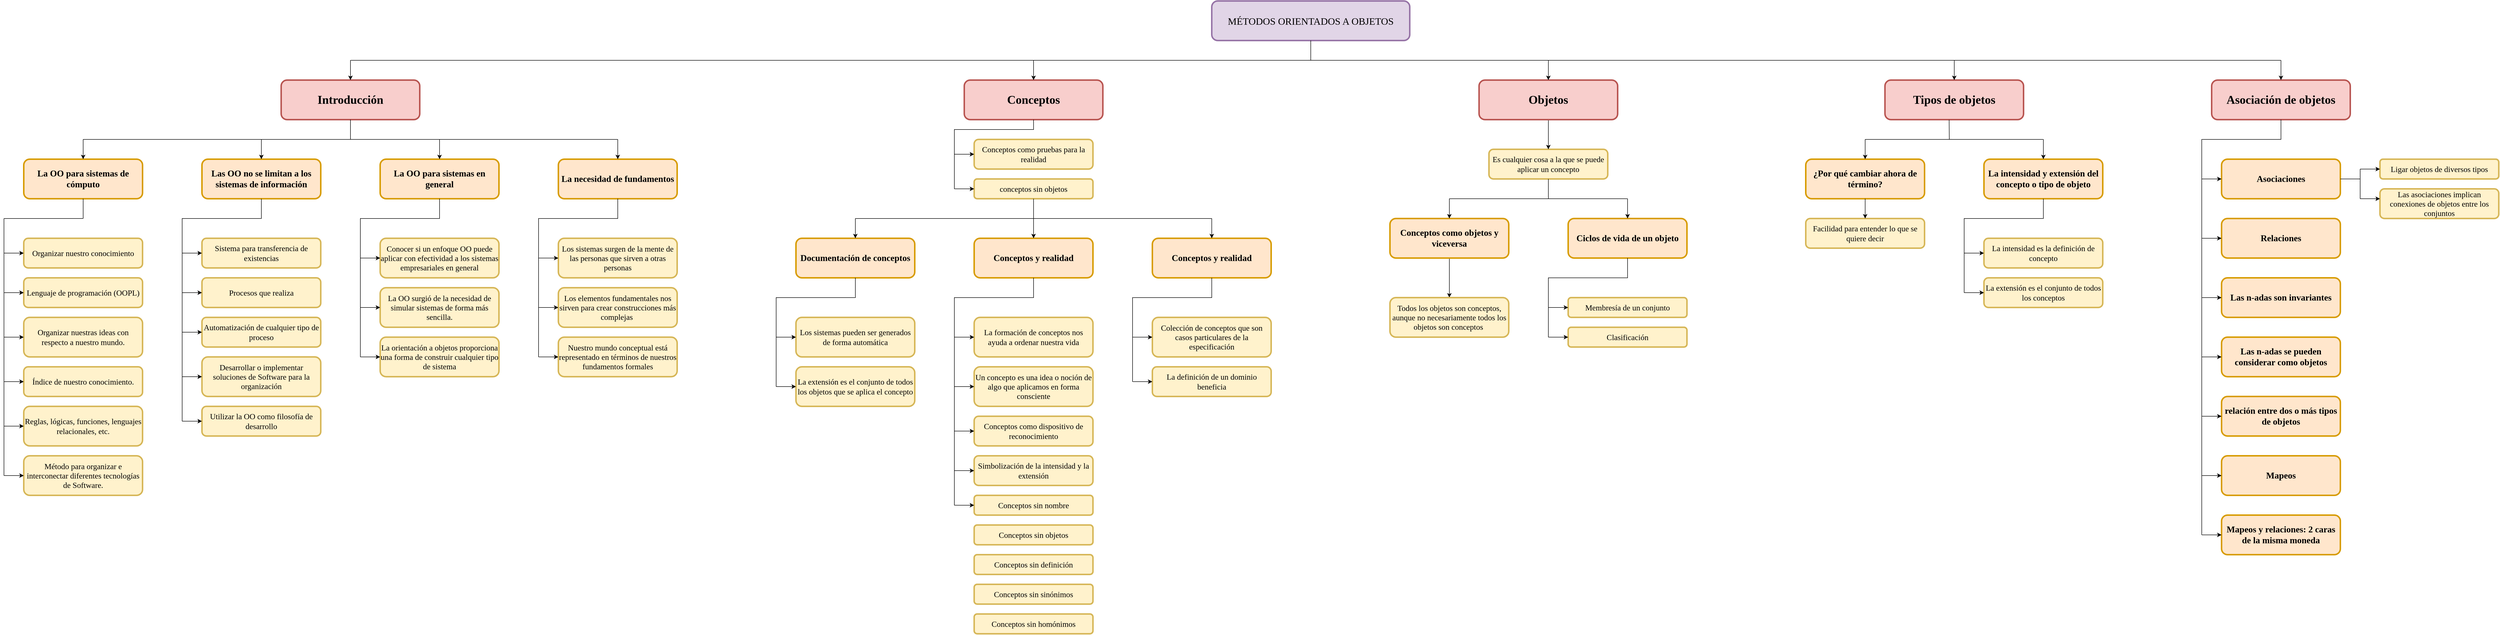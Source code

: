 <mxfile version="13.8.0" type="github">
  <diagram id="PU6lmzJDKx2NeRArsREj" name="Page-1">
    <mxGraphModel dx="1483" dy="829" grid="1" gridSize="10" guides="1" tooltips="1" connect="1" arrows="1" fold="1" page="1" pageScale="1" pageWidth="5500" pageHeight="2000" math="0" shadow="0">
      <root>
        <mxCell id="0" />
        <mxCell id="1" parent="0" />
        <mxCell id="NBEHBXQoSqpypMNjhcnn-1" value="&lt;h2&gt;&lt;font face=&quot;Times New Roman&quot;&gt;La OO para sistemas de cómputo&lt;/font&gt;&lt;/h2&gt;" style="rounded=1;whiteSpace=wrap;html=1;strokeColor=#d79b00;fillColor=#ffe6cc;strokeWidth=3;glass=0;sketch=0;shadow=0;" vertex="1" parent="1">
          <mxGeometry x="160" y="640" width="240" height="80" as="geometry" />
        </mxCell>
        <mxCell id="NBEHBXQoSqpypMNjhcnn-2" value="&lt;font style=&quot;font-size: 16px;&quot;&gt;Organizar nuestro &lt;font style=&quot;font-size: 16px;&quot;&gt;conocimiento&lt;/font&gt;&lt;/font&gt;" style="rounded=1;whiteSpace=wrap;html=1;shadow=0;glass=0;sketch=0;strokeWidth=3;fillColor=#fff2cc;strokeColor=#d6b656;fontSize=16;fontFamily=Times New Roman;" vertex="1" parent="1">
          <mxGeometry x="160" y="800" width="240" height="60" as="geometry" />
        </mxCell>
        <mxCell id="NBEHBXQoSqpypMNjhcnn-4" value="Lenguaje de programación (OOPL)" style="rounded=1;whiteSpace=wrap;html=1;shadow=0;glass=0;sketch=0;strokeWidth=3;fillColor=#fff2cc;strokeColor=#d6b656;fontSize=16;fontFamily=Times New Roman;" vertex="1" parent="1">
          <mxGeometry x="160" y="880" width="240" height="60" as="geometry" />
        </mxCell>
        <mxCell id="NBEHBXQoSqpypMNjhcnn-5" value="Organizar nuestras ideas con respecto a nuestro mundo." style="rounded=1;whiteSpace=wrap;html=1;shadow=0;glass=0;sketch=0;strokeWidth=3;fillColor=#fff2cc;strokeColor=#d6b656;fontSize=16;fontFamily=Times New Roman;" vertex="1" parent="1">
          <mxGeometry x="160" y="960" width="240" height="80" as="geometry" />
        </mxCell>
        <mxCell id="NBEHBXQoSqpypMNjhcnn-6" value="Índice de nuestro conocimiento." style="rounded=1;whiteSpace=wrap;html=1;shadow=0;glass=0;sketch=0;strokeWidth=3;fillColor=#fff2cc;strokeColor=#d6b656;fontSize=16;fontFamily=Times New Roman;" vertex="1" parent="1">
          <mxGeometry x="160" y="1060" width="240" height="60" as="geometry" />
        </mxCell>
        <mxCell id="NBEHBXQoSqpypMNjhcnn-7" value="Reglas, lógicas, funciones, lenguajes relacionales, etc." style="rounded=1;whiteSpace=wrap;html=1;shadow=0;glass=0;sketch=0;strokeWidth=3;fillColor=#fff2cc;strokeColor=#d6b656;fontSize=16;fontFamily=Times New Roman;" vertex="1" parent="1">
          <mxGeometry x="160" y="1140" width="240" height="80" as="geometry" />
        </mxCell>
        <mxCell id="NBEHBXQoSqpypMNjhcnn-8" value="Método para organizar e interconectar diferentes tecnologías de Software." style="rounded=1;whiteSpace=wrap;html=1;shadow=0;glass=0;sketch=0;strokeWidth=3;fillColor=#fff2cc;strokeColor=#d6b656;fontSize=16;fontFamily=Times New Roman;" vertex="1" parent="1">
          <mxGeometry x="160" y="1240" width="240" height="80" as="geometry" />
        </mxCell>
        <mxCell id="NBEHBXQoSqpypMNjhcnn-9" value="&lt;h2&gt;&lt;font face=&quot;Times New Roman&quot;&gt;Las OO no se limitan a los sistemas de información&lt;/font&gt;&lt;/h2&gt;" style="rounded=1;whiteSpace=wrap;html=1;strokeColor=#d79b00;fillColor=#ffe6cc;strokeWidth=3;glass=0;sketch=0;shadow=0;" vertex="1" parent="1">
          <mxGeometry x="520" y="640" width="240" height="80" as="geometry" />
        </mxCell>
        <mxCell id="NBEHBXQoSqpypMNjhcnn-10" value="Sistema para transferencia de existencias" style="rounded=1;whiteSpace=wrap;html=1;shadow=0;glass=0;sketch=0;strokeWidth=3;fillColor=#fff2cc;strokeColor=#d6b656;fontSize=16;fontFamily=Times New Roman;" vertex="1" parent="1">
          <mxGeometry x="520" y="800" width="240" height="60" as="geometry" />
        </mxCell>
        <mxCell id="NBEHBXQoSqpypMNjhcnn-11" value="Procesos que realiza" style="rounded=1;whiteSpace=wrap;html=1;shadow=0;glass=0;sketch=0;strokeWidth=3;fillColor=#fff2cc;strokeColor=#d6b656;fontSize=16;fontFamily=Times New Roman;" vertex="1" parent="1">
          <mxGeometry x="520" y="880" width="240" height="60" as="geometry" />
        </mxCell>
        <mxCell id="NBEHBXQoSqpypMNjhcnn-12" value="Automatización de cualquier tipo de proceso" style="rounded=1;whiteSpace=wrap;html=1;shadow=0;glass=0;sketch=0;strokeWidth=3;fillColor=#fff2cc;strokeColor=#d6b656;fontSize=16;fontFamily=Times New Roman;" vertex="1" parent="1">
          <mxGeometry x="520" y="960" width="240" height="60" as="geometry" />
        </mxCell>
        <mxCell id="NBEHBXQoSqpypMNjhcnn-13" value="Desarrollar o implementar soluciones de Software para la organización" style="rounded=1;whiteSpace=wrap;html=1;shadow=0;glass=0;sketch=0;strokeWidth=3;fillColor=#fff2cc;strokeColor=#d6b656;fontSize=16;fontFamily=Times New Roman;" vertex="1" parent="1">
          <mxGeometry x="520" y="1040" width="240" height="80" as="geometry" />
        </mxCell>
        <mxCell id="NBEHBXQoSqpypMNjhcnn-14" value="Utilizar la OO como filosofía de desarrollo" style="rounded=1;whiteSpace=wrap;html=1;shadow=0;glass=0;sketch=0;strokeWidth=3;fillColor=#fff2cc;strokeColor=#d6b656;fontSize=16;fontFamily=Times New Roman;" vertex="1" parent="1">
          <mxGeometry x="520" y="1140" width="240" height="60" as="geometry" />
        </mxCell>
        <mxCell id="NBEHBXQoSqpypMNjhcnn-15" value="&lt;h2&gt;&lt;font face=&quot;Times New Roman&quot;&gt;La OO para sistemas en general&lt;/font&gt;&lt;/h2&gt;" style="rounded=1;whiteSpace=wrap;html=1;strokeColor=#d79b00;fillColor=#ffe6cc;strokeWidth=3;glass=0;sketch=0;shadow=0;" vertex="1" parent="1">
          <mxGeometry x="880" y="640" width="240" height="80" as="geometry" />
        </mxCell>
        <mxCell id="NBEHBXQoSqpypMNjhcnn-16" value="Conocer si un enfoque OO puede aplicar con efectividad a los sistemas empresariales en general" style="rounded=1;whiteSpace=wrap;html=1;shadow=0;glass=0;sketch=0;strokeWidth=3;fillColor=#fff2cc;strokeColor=#d6b656;fontSize=16;fontFamily=Times New Roman;" vertex="1" parent="1">
          <mxGeometry x="880" y="800" width="240" height="80" as="geometry" />
        </mxCell>
        <mxCell id="NBEHBXQoSqpypMNjhcnn-17" value="La OO surgió de la necesidad de simular sistemas de forma más sencilla." style="rounded=1;whiteSpace=wrap;html=1;shadow=0;glass=0;sketch=0;strokeWidth=3;fillColor=#fff2cc;strokeColor=#d6b656;fontSize=16;fontFamily=Times New Roman;" vertex="1" parent="1">
          <mxGeometry x="880" y="900" width="240" height="80" as="geometry" />
        </mxCell>
        <mxCell id="NBEHBXQoSqpypMNjhcnn-18" value="La orientación a objetos proporciona una forma de construir cualquier tipo de sistema" style="rounded=1;whiteSpace=wrap;html=1;shadow=0;glass=0;sketch=0;strokeWidth=3;fillColor=#fff2cc;strokeColor=#d6b656;fontSize=16;fontFamily=Times New Roman;" vertex="1" parent="1">
          <mxGeometry x="880" y="1000" width="240" height="80" as="geometry" />
        </mxCell>
        <mxCell id="NBEHBXQoSqpypMNjhcnn-19" value="&lt;h2&gt;&lt;font face=&quot;Times New Roman&quot;&gt;La necesidad de fundamentos&lt;/font&gt;&lt;/h2&gt;" style="rounded=1;whiteSpace=wrap;html=1;strokeColor=#d79b00;fillColor=#ffe6cc;strokeWidth=3;glass=0;sketch=0;shadow=0;" vertex="1" parent="1">
          <mxGeometry x="1240" y="640" width="240" height="80" as="geometry" />
        </mxCell>
        <mxCell id="NBEHBXQoSqpypMNjhcnn-20" value="Los sistemas surgen de la mente de las personas que sirven a otras personas" style="rounded=1;whiteSpace=wrap;html=1;shadow=0;glass=0;sketch=0;strokeWidth=3;fillColor=#fff2cc;strokeColor=#d6b656;fontSize=16;fontFamily=Times New Roman;" vertex="1" parent="1">
          <mxGeometry x="1240" y="800" width="240" height="80" as="geometry" />
        </mxCell>
        <mxCell id="NBEHBXQoSqpypMNjhcnn-21" value="Los elementos fundamentales nos sirven para crear construcciones más complejas&amp;nbsp;" style="rounded=1;whiteSpace=wrap;html=1;shadow=0;glass=0;sketch=0;strokeWidth=3;fillColor=#fff2cc;strokeColor=#d6b656;fontSize=16;fontFamily=Times New Roman;" vertex="1" parent="1">
          <mxGeometry x="1240" y="900" width="240" height="80" as="geometry" />
        </mxCell>
        <mxCell id="NBEHBXQoSqpypMNjhcnn-22" value="Nuestro mundo conceptual está representado en términos de nuestros fundamentos formales" style="rounded=1;whiteSpace=wrap;html=1;shadow=0;glass=0;sketch=0;strokeWidth=3;fillColor=#fff2cc;strokeColor=#d6b656;fontSize=16;fontFamily=Times New Roman;" vertex="1" parent="1">
          <mxGeometry x="1240" y="1000" width="240" height="80" as="geometry" />
        </mxCell>
        <mxCell id="NBEHBXQoSqpypMNjhcnn-23" value="&lt;h2&gt;Introducción&lt;/h2&gt;" style="rounded=1;whiteSpace=wrap;html=1;shadow=0;glass=0;sketch=0;strokeWidth=3;fillColor=#f8cecc;fontFamily=Times New Roman;fontSize=16;strokeColor=#b85450;" vertex="1" parent="1">
          <mxGeometry x="680" y="480" width="280" height="80" as="geometry" />
        </mxCell>
        <mxCell id="NBEHBXQoSqpypMNjhcnn-25" value="" style="endArrow=none;html=1;fontFamily=Times New Roman;fontSize=16;entryX=0.5;entryY=1;entryDx=0;entryDy=0;" edge="1" parent="1" target="NBEHBXQoSqpypMNjhcnn-23">
          <mxGeometry width="50" height="50" relative="1" as="geometry">
            <mxPoint x="820" y="600" as="sourcePoint" />
            <mxPoint x="1090" y="720" as="targetPoint" />
          </mxGeometry>
        </mxCell>
        <mxCell id="NBEHBXQoSqpypMNjhcnn-26" value="" style="endArrow=none;html=1;fontFamily=Times New Roman;fontSize=16;" edge="1" parent="1">
          <mxGeometry width="50" height="50" relative="1" as="geometry">
            <mxPoint x="280" y="600" as="sourcePoint" />
            <mxPoint x="1360" y="600" as="targetPoint" />
          </mxGeometry>
        </mxCell>
        <mxCell id="NBEHBXQoSqpypMNjhcnn-27" value="" style="endArrow=classic;html=1;fontFamily=Times New Roman;fontSize=16;entryX=0.5;entryY=0;entryDx=0;entryDy=0;" edge="1" parent="1" target="NBEHBXQoSqpypMNjhcnn-9">
          <mxGeometry width="50" height="50" relative="1" as="geometry">
            <mxPoint x="640" y="600" as="sourcePoint" />
            <mxPoint x="800" y="670" as="targetPoint" />
          </mxGeometry>
        </mxCell>
        <mxCell id="NBEHBXQoSqpypMNjhcnn-29" value="" style="endArrow=classic;html=1;fontFamily=Times New Roman;fontSize=16;entryX=0.5;entryY=0;entryDx=0;entryDy=0;" edge="1" parent="1" target="NBEHBXQoSqpypMNjhcnn-1">
          <mxGeometry width="50" height="50" relative="1" as="geometry">
            <mxPoint x="280" y="600" as="sourcePoint" />
            <mxPoint x="310" y="600" as="targetPoint" />
          </mxGeometry>
        </mxCell>
        <mxCell id="NBEHBXQoSqpypMNjhcnn-31" value="" style="endArrow=classic;html=1;fontFamily=Times New Roman;fontSize=16;entryX=0.5;entryY=0;entryDx=0;entryDy=0;" edge="1" parent="1" target="NBEHBXQoSqpypMNjhcnn-15">
          <mxGeometry width="50" height="50" relative="1" as="geometry">
            <mxPoint x="1000" y="600" as="sourcePoint" />
            <mxPoint x="1040" y="550" as="targetPoint" />
          </mxGeometry>
        </mxCell>
        <mxCell id="NBEHBXQoSqpypMNjhcnn-32" value="" style="endArrow=classic;html=1;fontFamily=Times New Roman;fontSize=16;entryX=0.5;entryY=0;entryDx=0;entryDy=0;" edge="1" parent="1" target="NBEHBXQoSqpypMNjhcnn-19">
          <mxGeometry width="50" height="50" relative="1" as="geometry">
            <mxPoint x="1360" y="600" as="sourcePoint" />
            <mxPoint x="1470" y="560" as="targetPoint" />
          </mxGeometry>
        </mxCell>
        <mxCell id="NBEHBXQoSqpypMNjhcnn-33" value="" style="endArrow=none;html=1;fontFamily=Times New Roman;fontSize=16;entryX=0.5;entryY=1;entryDx=0;entryDy=0;" edge="1" parent="1" target="NBEHBXQoSqpypMNjhcnn-1">
          <mxGeometry width="50" height="50" relative="1" as="geometry">
            <mxPoint x="280" y="760" as="sourcePoint" />
            <mxPoint x="310" y="750" as="targetPoint" />
          </mxGeometry>
        </mxCell>
        <mxCell id="NBEHBXQoSqpypMNjhcnn-36" value="" style="endArrow=none;html=1;fontFamily=Times New Roman;fontSize=16;" edge="1" parent="1">
          <mxGeometry width="50" height="50" relative="1" as="geometry">
            <mxPoint x="120" y="760" as="sourcePoint" />
            <mxPoint x="280" y="760" as="targetPoint" />
          </mxGeometry>
        </mxCell>
        <mxCell id="NBEHBXQoSqpypMNjhcnn-37" value="" style="endArrow=none;html=1;fontFamily=Times New Roman;fontSize=16;" edge="1" parent="1">
          <mxGeometry width="50" height="50" relative="1" as="geometry">
            <mxPoint x="120" y="1280" as="sourcePoint" />
            <mxPoint x="120" y="760" as="targetPoint" />
          </mxGeometry>
        </mxCell>
        <mxCell id="NBEHBXQoSqpypMNjhcnn-38" value="" style="endArrow=classic;html=1;fontFamily=Times New Roman;fontSize=16;entryX=0;entryY=0.5;entryDx=0;entryDy=0;" edge="1" parent="1" target="NBEHBXQoSqpypMNjhcnn-2">
          <mxGeometry width="50" height="50" relative="1" as="geometry">
            <mxPoint x="120" y="830" as="sourcePoint" />
            <mxPoint x="110" y="850" as="targetPoint" />
          </mxGeometry>
        </mxCell>
        <mxCell id="NBEHBXQoSqpypMNjhcnn-39" value="" style="endArrow=classic;html=1;fontFamily=Times New Roman;fontSize=16;entryX=0;entryY=0.5;entryDx=0;entryDy=0;" edge="1" parent="1" target="NBEHBXQoSqpypMNjhcnn-4">
          <mxGeometry width="50" height="50" relative="1" as="geometry">
            <mxPoint x="120" y="910" as="sourcePoint" />
            <mxPoint x="170" y="840" as="targetPoint" />
          </mxGeometry>
        </mxCell>
        <mxCell id="NBEHBXQoSqpypMNjhcnn-40" value="" style="endArrow=classic;html=1;fontFamily=Times New Roman;fontSize=16;entryX=0;entryY=0.5;entryDx=0;entryDy=0;" edge="1" parent="1" target="NBEHBXQoSqpypMNjhcnn-5">
          <mxGeometry width="50" height="50" relative="1" as="geometry">
            <mxPoint x="120" y="1000" as="sourcePoint" />
            <mxPoint x="150" y="980" as="targetPoint" />
          </mxGeometry>
        </mxCell>
        <mxCell id="NBEHBXQoSqpypMNjhcnn-41" value="" style="endArrow=classic;html=1;fontFamily=Times New Roman;fontSize=16;entryX=0;entryY=0.5;entryDx=0;entryDy=0;" edge="1" parent="1" target="NBEHBXQoSqpypMNjhcnn-6">
          <mxGeometry width="50" height="50" relative="1" as="geometry">
            <mxPoint x="120" y="1090" as="sourcePoint" />
            <mxPoint x="160" y="1070" as="targetPoint" />
          </mxGeometry>
        </mxCell>
        <mxCell id="NBEHBXQoSqpypMNjhcnn-42" value="" style="endArrow=classic;html=1;fontFamily=Times New Roman;fontSize=16;entryX=0;entryY=0.5;entryDx=0;entryDy=0;" edge="1" parent="1" target="NBEHBXQoSqpypMNjhcnn-7">
          <mxGeometry width="50" height="50" relative="1" as="geometry">
            <mxPoint x="120" y="1180" as="sourcePoint" />
            <mxPoint x="170" y="1150" as="targetPoint" />
          </mxGeometry>
        </mxCell>
        <mxCell id="NBEHBXQoSqpypMNjhcnn-43" value="" style="endArrow=classic;html=1;fontFamily=Times New Roman;fontSize=16;entryX=0;entryY=0.5;entryDx=0;entryDy=0;" edge="1" parent="1" target="NBEHBXQoSqpypMNjhcnn-8">
          <mxGeometry width="50" height="50" relative="1" as="geometry">
            <mxPoint x="120" y="1280" as="sourcePoint" />
            <mxPoint x="160" y="1240" as="targetPoint" />
          </mxGeometry>
        </mxCell>
        <mxCell id="NBEHBXQoSqpypMNjhcnn-44" value="" style="endArrow=none;html=1;fontFamily=Times New Roman;fontSize=16;entryX=0.5;entryY=1;entryDx=0;entryDy=0;rounded=0;" edge="1" parent="1" target="NBEHBXQoSqpypMNjhcnn-9">
          <mxGeometry width="50" height="50" relative="1" as="geometry">
            <mxPoint x="480" y="1170" as="sourcePoint" />
            <mxPoint x="640" y="730" as="targetPoint" />
            <Array as="points">
              <mxPoint x="480" y="760" />
              <mxPoint x="640" y="760" />
            </Array>
          </mxGeometry>
        </mxCell>
        <mxCell id="NBEHBXQoSqpypMNjhcnn-45" value="" style="endArrow=classic;html=1;fontFamily=Times New Roman;fontSize=16;entryX=0;entryY=0.5;entryDx=0;entryDy=0;" edge="1" parent="1" target="NBEHBXQoSqpypMNjhcnn-14">
          <mxGeometry width="50" height="50" relative="1" as="geometry">
            <mxPoint x="480" y="1170" as="sourcePoint" />
            <mxPoint x="520" y="1160" as="targetPoint" />
          </mxGeometry>
        </mxCell>
        <mxCell id="NBEHBXQoSqpypMNjhcnn-46" value="" style="endArrow=classic;html=1;fontFamily=Times New Roman;fontSize=16;entryX=0;entryY=0.5;entryDx=0;entryDy=0;" edge="1" parent="1" target="NBEHBXQoSqpypMNjhcnn-13">
          <mxGeometry width="50" height="50" relative="1" as="geometry">
            <mxPoint x="480" y="1080" as="sourcePoint" />
            <mxPoint x="510" y="1070" as="targetPoint" />
          </mxGeometry>
        </mxCell>
        <mxCell id="NBEHBXQoSqpypMNjhcnn-47" value="" style="endArrow=classic;html=1;fontFamily=Times New Roman;fontSize=16;entryX=0;entryY=0.5;entryDx=0;entryDy=0;" edge="1" parent="1" target="NBEHBXQoSqpypMNjhcnn-12">
          <mxGeometry width="50" height="50" relative="1" as="geometry">
            <mxPoint x="480" y="990" as="sourcePoint" />
            <mxPoint x="520" y="970" as="targetPoint" />
          </mxGeometry>
        </mxCell>
        <mxCell id="NBEHBXQoSqpypMNjhcnn-48" value="" style="endArrow=classic;html=1;fontFamily=Times New Roman;fontSize=16;entryX=0;entryY=0.5;entryDx=0;entryDy=0;" edge="1" parent="1" target="NBEHBXQoSqpypMNjhcnn-11">
          <mxGeometry width="50" height="50" relative="1" as="geometry">
            <mxPoint x="480" y="910" as="sourcePoint" />
            <mxPoint x="520" y="890" as="targetPoint" />
          </mxGeometry>
        </mxCell>
        <mxCell id="NBEHBXQoSqpypMNjhcnn-49" value="" style="endArrow=classic;html=1;fontFamily=Times New Roman;fontSize=16;entryX=0;entryY=0.5;entryDx=0;entryDy=0;" edge="1" parent="1" target="NBEHBXQoSqpypMNjhcnn-10">
          <mxGeometry width="50" height="50" relative="1" as="geometry">
            <mxPoint x="480" y="830" as="sourcePoint" />
            <mxPoint x="520" y="810" as="targetPoint" />
          </mxGeometry>
        </mxCell>
        <mxCell id="NBEHBXQoSqpypMNjhcnn-50" value="" style="endArrow=none;html=1;fontFamily=Times New Roman;fontSize=16;entryX=0.5;entryY=1;entryDx=0;entryDy=0;rounded=0;" edge="1" parent="1" target="NBEHBXQoSqpypMNjhcnn-15">
          <mxGeometry width="50" height="50" relative="1" as="geometry">
            <mxPoint x="840" y="1040" as="sourcePoint" />
            <mxPoint x="980" y="740" as="targetPoint" />
            <Array as="points">
              <mxPoint x="840" y="760" />
              <mxPoint x="1000" y="760" />
            </Array>
          </mxGeometry>
        </mxCell>
        <mxCell id="NBEHBXQoSqpypMNjhcnn-51" value="" style="endArrow=classic;html=1;fontFamily=Times New Roman;fontSize=16;entryX=0;entryY=0.5;entryDx=0;entryDy=0;" edge="1" parent="1" target="NBEHBXQoSqpypMNjhcnn-18">
          <mxGeometry width="50" height="50" relative="1" as="geometry">
            <mxPoint x="840" y="1040" as="sourcePoint" />
            <mxPoint x="880" y="1010" as="targetPoint" />
          </mxGeometry>
        </mxCell>
        <mxCell id="NBEHBXQoSqpypMNjhcnn-52" value="" style="endArrow=classic;html=1;fontFamily=Times New Roman;fontSize=16;entryX=0;entryY=0.5;entryDx=0;entryDy=0;" edge="1" parent="1" target="NBEHBXQoSqpypMNjhcnn-17">
          <mxGeometry width="50" height="50" relative="1" as="geometry">
            <mxPoint x="840" y="940" as="sourcePoint" />
            <mxPoint x="880" y="920" as="targetPoint" />
          </mxGeometry>
        </mxCell>
        <mxCell id="NBEHBXQoSqpypMNjhcnn-53" value="" style="endArrow=classic;html=1;fontFamily=Times New Roman;fontSize=16;entryX=0;entryY=0.5;entryDx=0;entryDy=0;" edge="1" parent="1" target="NBEHBXQoSqpypMNjhcnn-16">
          <mxGeometry width="50" height="50" relative="1" as="geometry">
            <mxPoint x="840" y="840" as="sourcePoint" />
            <mxPoint x="870" y="830" as="targetPoint" />
          </mxGeometry>
        </mxCell>
        <mxCell id="NBEHBXQoSqpypMNjhcnn-54" value="" style="endArrow=none;html=1;fontFamily=Times New Roman;fontSize=16;entryX=0.5;entryY=1;entryDx=0;entryDy=0;rounded=0;" edge="1" parent="1" target="NBEHBXQoSqpypMNjhcnn-19">
          <mxGeometry width="50" height="50" relative="1" as="geometry">
            <mxPoint x="1200" y="1040" as="sourcePoint" />
            <mxPoint x="1370" y="740" as="targetPoint" />
            <Array as="points">
              <mxPoint x="1200" y="760" />
              <mxPoint x="1360" y="760" />
            </Array>
          </mxGeometry>
        </mxCell>
        <mxCell id="NBEHBXQoSqpypMNjhcnn-55" value="" style="endArrow=classic;html=1;fontFamily=Times New Roman;fontSize=16;entryX=0;entryY=0.5;entryDx=0;entryDy=0;" edge="1" parent="1" target="NBEHBXQoSqpypMNjhcnn-22">
          <mxGeometry width="50" height="50" relative="1" as="geometry">
            <mxPoint x="1200" y="1040" as="sourcePoint" />
            <mxPoint x="1220" y="1010" as="targetPoint" />
          </mxGeometry>
        </mxCell>
        <mxCell id="NBEHBXQoSqpypMNjhcnn-56" value="" style="endArrow=classic;html=1;fontFamily=Times New Roman;fontSize=16;entryX=0;entryY=0.5;entryDx=0;entryDy=0;" edge="1" parent="1" target="NBEHBXQoSqpypMNjhcnn-21">
          <mxGeometry width="50" height="50" relative="1" as="geometry">
            <mxPoint x="1200" y="940" as="sourcePoint" />
            <mxPoint x="1240" y="920" as="targetPoint" />
          </mxGeometry>
        </mxCell>
        <mxCell id="NBEHBXQoSqpypMNjhcnn-57" value="" style="endArrow=classic;html=1;fontFamily=Times New Roman;fontSize=16;entryX=0;entryY=0.5;entryDx=0;entryDy=0;" edge="1" parent="1" target="NBEHBXQoSqpypMNjhcnn-20">
          <mxGeometry width="50" height="50" relative="1" as="geometry">
            <mxPoint x="1200" y="840" as="sourcePoint" />
            <mxPoint x="1240" y="820" as="targetPoint" />
          </mxGeometry>
        </mxCell>
        <mxCell id="NBEHBXQoSqpypMNjhcnn-59" value="Conceptos como pruebas para la realidad" style="rounded=1;whiteSpace=wrap;html=1;shadow=0;glass=0;sketch=0;strokeWidth=3;fillColor=#fff2cc;strokeColor=#d6b656;fontSize=16;fontFamily=Times New Roman;" vertex="1" parent="1">
          <mxGeometry x="2080" y="600" width="240" height="60" as="geometry" />
        </mxCell>
        <mxCell id="NBEHBXQoSqpypMNjhcnn-60" value="conceptos sin objetos" style="rounded=1;whiteSpace=wrap;html=1;shadow=0;glass=0;sketch=0;strokeWidth=3;fillColor=#fff2cc;strokeColor=#d6b656;fontSize=16;fontFamily=Times New Roman;" vertex="1" parent="1">
          <mxGeometry x="2080" y="680" width="240" height="40" as="geometry" />
        </mxCell>
        <mxCell id="NBEHBXQoSqpypMNjhcnn-61" value="&lt;h2&gt;&lt;font face=&quot;Times New Roman&quot;&gt;Documentación de conceptos&lt;/font&gt;&lt;/h2&gt;" style="rounded=1;whiteSpace=wrap;html=1;strokeColor=#d79b00;fillColor=#ffe6cc;strokeWidth=3;glass=0;sketch=0;shadow=0;" vertex="1" parent="1">
          <mxGeometry x="1720" y="800" width="240" height="80" as="geometry" />
        </mxCell>
        <mxCell id="NBEHBXQoSqpypMNjhcnn-62" value="Los sistemas pueden ser generados de forma automática" style="rounded=1;whiteSpace=wrap;html=1;shadow=0;glass=0;sketch=0;strokeWidth=3;fillColor=#fff2cc;strokeColor=#d6b656;fontSize=16;fontFamily=Times New Roman;" vertex="1" parent="1">
          <mxGeometry x="1720" y="960" width="240" height="80" as="geometry" />
        </mxCell>
        <mxCell id="NBEHBXQoSqpypMNjhcnn-63" value="La extensión es el conjunto de todos los objetos que se aplica el concepto" style="rounded=1;whiteSpace=wrap;html=1;shadow=0;glass=0;sketch=0;strokeWidth=3;fillColor=#fff2cc;strokeColor=#d6b656;fontSize=16;fontFamily=Times New Roman;" vertex="1" parent="1">
          <mxGeometry x="1720" y="1060" width="240" height="80" as="geometry" />
        </mxCell>
        <mxCell id="NBEHBXQoSqpypMNjhcnn-64" value="&lt;h2&gt;&lt;font face=&quot;Times New Roman&quot;&gt;Conceptos y realidad&lt;/font&gt;&lt;/h2&gt;" style="rounded=1;whiteSpace=wrap;html=1;strokeColor=#d79b00;fillColor=#ffe6cc;strokeWidth=3;glass=0;sketch=0;shadow=0;" vertex="1" parent="1">
          <mxGeometry x="2080" y="800" width="240" height="80" as="geometry" />
        </mxCell>
        <mxCell id="NBEHBXQoSqpypMNjhcnn-65" value="La formación de conceptos nos ayuda a ordenar nuestra vida" style="rounded=1;whiteSpace=wrap;html=1;shadow=0;glass=0;sketch=0;strokeWidth=3;fillColor=#fff2cc;strokeColor=#d6b656;fontSize=16;fontFamily=Times New Roman;" vertex="1" parent="1">
          <mxGeometry x="2080" y="960" width="240" height="80" as="geometry" />
        </mxCell>
        <mxCell id="NBEHBXQoSqpypMNjhcnn-66" value="Un concepto es una idea o noción de algo que aplicamos en forma consciente" style="rounded=1;whiteSpace=wrap;html=1;shadow=0;glass=0;sketch=0;strokeWidth=3;fillColor=#fff2cc;strokeColor=#d6b656;fontSize=16;fontFamily=Times New Roman;" vertex="1" parent="1">
          <mxGeometry x="2080" y="1060" width="240" height="80" as="geometry" />
        </mxCell>
        <mxCell id="NBEHBXQoSqpypMNjhcnn-67" value="Conceptos como dispositivo de reconocimiento" style="rounded=1;whiteSpace=wrap;html=1;shadow=0;glass=0;sketch=0;strokeWidth=3;fillColor=#fff2cc;strokeColor=#d6b656;fontSize=16;fontFamily=Times New Roman;" vertex="1" parent="1">
          <mxGeometry x="2080" y="1160" width="240" height="60" as="geometry" />
        </mxCell>
        <mxCell id="NBEHBXQoSqpypMNjhcnn-68" value="Simbolización de la intensidad y la extensión" style="rounded=1;whiteSpace=wrap;html=1;shadow=0;glass=0;sketch=0;strokeWidth=3;fillColor=#fff2cc;strokeColor=#d6b656;fontSize=16;fontFamily=Times New Roman;" vertex="1" parent="1">
          <mxGeometry x="2080" y="1240" width="240" height="60" as="geometry" />
        </mxCell>
        <mxCell id="NBEHBXQoSqpypMNjhcnn-69" value="Conceptos sin nombre" style="rounded=1;whiteSpace=wrap;html=1;shadow=0;glass=0;sketch=0;strokeWidth=3;fillColor=#fff2cc;strokeColor=#d6b656;fontSize=16;fontFamily=Times New Roman;" vertex="1" parent="1">
          <mxGeometry x="2080" y="1320" width="240" height="40" as="geometry" />
        </mxCell>
        <mxCell id="NBEHBXQoSqpypMNjhcnn-70" value="Conceptos sin objetos" style="rounded=1;whiteSpace=wrap;html=1;shadow=0;glass=0;sketch=0;strokeWidth=3;fillColor=#fff2cc;strokeColor=#d6b656;fontSize=16;fontFamily=Times New Roman;" vertex="1" parent="1">
          <mxGeometry x="2080" y="1380" width="240" height="40" as="geometry" />
        </mxCell>
        <mxCell id="NBEHBXQoSqpypMNjhcnn-71" value="Conceptos sin definición" style="rounded=1;whiteSpace=wrap;html=1;shadow=0;glass=0;sketch=0;strokeWidth=3;fillColor=#fff2cc;strokeColor=#d6b656;fontSize=16;fontFamily=Times New Roman;" vertex="1" parent="1">
          <mxGeometry x="2080" y="1440" width="240" height="40" as="geometry" />
        </mxCell>
        <mxCell id="NBEHBXQoSqpypMNjhcnn-72" value="Conceptos sin sinónimos" style="rounded=1;whiteSpace=wrap;html=1;shadow=0;glass=0;sketch=0;strokeWidth=3;fillColor=#fff2cc;strokeColor=#d6b656;fontSize=16;fontFamily=Times New Roman;" vertex="1" parent="1">
          <mxGeometry x="2080" y="1500" width="240" height="40" as="geometry" />
        </mxCell>
        <mxCell id="NBEHBXQoSqpypMNjhcnn-73" value="Conceptos sin homónimos" style="rounded=1;whiteSpace=wrap;html=1;shadow=0;glass=0;sketch=0;strokeWidth=3;fillColor=#fff2cc;strokeColor=#d6b656;fontSize=16;fontFamily=Times New Roman;" vertex="1" parent="1">
          <mxGeometry x="2080" y="1560" width="240" height="40" as="geometry" />
        </mxCell>
        <mxCell id="NBEHBXQoSqpypMNjhcnn-74" value="&lt;h2&gt;&lt;font face=&quot;Times New Roman&quot;&gt;Conceptos y realidad&lt;/font&gt;&lt;/h2&gt;" style="rounded=1;whiteSpace=wrap;html=1;strokeColor=#d79b00;fillColor=#ffe6cc;strokeWidth=3;glass=0;sketch=0;shadow=0;" vertex="1" parent="1">
          <mxGeometry x="2440" y="800" width="240" height="80" as="geometry" />
        </mxCell>
        <mxCell id="NBEHBXQoSqpypMNjhcnn-75" value="Colección de conceptos que son casos particulares de la especificación" style="rounded=1;whiteSpace=wrap;html=1;shadow=0;glass=0;sketch=0;strokeWidth=3;fillColor=#fff2cc;strokeColor=#d6b656;fontSize=16;fontFamily=Times New Roman;" vertex="1" parent="1">
          <mxGeometry x="2440" y="960" width="240" height="80" as="geometry" />
        </mxCell>
        <mxCell id="NBEHBXQoSqpypMNjhcnn-76" value="La definición de un dominio beneficia" style="rounded=1;whiteSpace=wrap;html=1;shadow=0;glass=0;sketch=0;strokeWidth=3;fillColor=#fff2cc;strokeColor=#d6b656;fontSize=16;fontFamily=Times New Roman;" vertex="1" parent="1">
          <mxGeometry x="2440" y="1060" width="240" height="60" as="geometry" />
        </mxCell>
        <mxCell id="NBEHBXQoSqpypMNjhcnn-77" value="&lt;h2&gt;Conceptos&lt;/h2&gt;" style="rounded=1;whiteSpace=wrap;html=1;shadow=0;glass=0;sketch=0;strokeWidth=3;fillColor=#f8cecc;fontFamily=Times New Roman;fontSize=16;strokeColor=#b85450;" vertex="1" parent="1">
          <mxGeometry x="2060" y="480" width="280" height="80" as="geometry" />
        </mxCell>
        <mxCell id="NBEHBXQoSqpypMNjhcnn-78" value="" style="endArrow=none;html=1;fontFamily=Times New Roman;fontSize=16;entryX=0.5;entryY=1;entryDx=0;entryDy=0;rounded=0;" edge="1" parent="1" target="NBEHBXQoSqpypMNjhcnn-77">
          <mxGeometry width="50" height="50" relative="1" as="geometry">
            <mxPoint x="2040" y="700" as="sourcePoint" />
            <mxPoint x="2420" y="560" as="targetPoint" />
            <Array as="points">
              <mxPoint x="2040" y="580" />
              <mxPoint x="2200" y="580" />
            </Array>
          </mxGeometry>
        </mxCell>
        <mxCell id="NBEHBXQoSqpypMNjhcnn-80" value="" style="endArrow=classic;html=1;fontFamily=Times New Roman;fontSize=16;" edge="1" parent="1">
          <mxGeometry width="50" height="50" relative="1" as="geometry">
            <mxPoint x="2040" y="700" as="sourcePoint" />
            <mxPoint x="2080" y="700" as="targetPoint" />
          </mxGeometry>
        </mxCell>
        <mxCell id="NBEHBXQoSqpypMNjhcnn-81" value="" style="endArrow=classic;html=1;fontFamily=Times New Roman;fontSize=16;entryX=0;entryY=0.5;entryDx=0;entryDy=0;" edge="1" parent="1" target="NBEHBXQoSqpypMNjhcnn-59">
          <mxGeometry width="50" height="50" relative="1" as="geometry">
            <mxPoint x="2040" y="630" as="sourcePoint" />
            <mxPoint x="2090" y="710.0" as="targetPoint" />
          </mxGeometry>
        </mxCell>
        <mxCell id="NBEHBXQoSqpypMNjhcnn-82" value="" style="endArrow=none;html=1;fontFamily=Times New Roman;fontSize=16;entryX=0.5;entryY=1;entryDx=0;entryDy=0;" edge="1" parent="1" target="NBEHBXQoSqpypMNjhcnn-60">
          <mxGeometry width="50" height="50" relative="1" as="geometry">
            <mxPoint x="2200" y="760" as="sourcePoint" />
            <mxPoint x="2230" y="730" as="targetPoint" />
          </mxGeometry>
        </mxCell>
        <mxCell id="NBEHBXQoSqpypMNjhcnn-83" value="" style="endArrow=none;html=1;fontFamily=Times New Roman;fontSize=16;" edge="1" parent="1">
          <mxGeometry width="50" height="50" relative="1" as="geometry">
            <mxPoint x="1840" y="760" as="sourcePoint" />
            <mxPoint x="2560" y="760" as="targetPoint" />
          </mxGeometry>
        </mxCell>
        <mxCell id="NBEHBXQoSqpypMNjhcnn-84" value="" style="endArrow=classic;html=1;fontFamily=Times New Roman;fontSize=16;entryX=0.5;entryY=0;entryDx=0;entryDy=0;" edge="1" parent="1" target="NBEHBXQoSqpypMNjhcnn-74">
          <mxGeometry width="50" height="50" relative="1" as="geometry">
            <mxPoint x="2560" y="760" as="sourcePoint" />
            <mxPoint x="2440" y="980" as="targetPoint" />
          </mxGeometry>
        </mxCell>
        <mxCell id="NBEHBXQoSqpypMNjhcnn-85" value="" style="endArrow=classic;html=1;fontFamily=Times New Roman;fontSize=16;entryX=0.5;entryY=0;entryDx=0;entryDy=0;" edge="1" parent="1" target="NBEHBXQoSqpypMNjhcnn-64">
          <mxGeometry width="50" height="50" relative="1" as="geometry">
            <mxPoint x="2200" y="760" as="sourcePoint" />
            <mxPoint x="2440" y="980" as="targetPoint" />
          </mxGeometry>
        </mxCell>
        <mxCell id="NBEHBXQoSqpypMNjhcnn-86" value="" style="endArrow=classic;html=1;fontFamily=Times New Roman;fontSize=16;entryX=0.5;entryY=0;entryDx=0;entryDy=0;" edge="1" parent="1" target="NBEHBXQoSqpypMNjhcnn-61">
          <mxGeometry width="50" height="50" relative="1" as="geometry">
            <mxPoint x="1840" y="760" as="sourcePoint" />
            <mxPoint x="2440" y="980" as="targetPoint" />
          </mxGeometry>
        </mxCell>
        <mxCell id="NBEHBXQoSqpypMNjhcnn-87" value="" style="endArrow=none;html=1;fontFamily=Times New Roman;fontSize=16;entryX=0.5;entryY=1;entryDx=0;entryDy=0;rounded=0;" edge="1" parent="1" target="NBEHBXQoSqpypMNjhcnn-61">
          <mxGeometry width="50" height="50" relative="1" as="geometry">
            <mxPoint x="1680" y="1100" as="sourcePoint" />
            <mxPoint x="1850" y="890" as="targetPoint" />
            <Array as="points">
              <mxPoint x="1680" y="920" />
              <mxPoint x="1840" y="920" />
            </Array>
          </mxGeometry>
        </mxCell>
        <mxCell id="NBEHBXQoSqpypMNjhcnn-88" value="" style="endArrow=classic;html=1;fontFamily=Times New Roman;fontSize=16;entryX=0;entryY=0.5;entryDx=0;entryDy=0;" edge="1" parent="1" target="NBEHBXQoSqpypMNjhcnn-62">
          <mxGeometry width="50" height="50" relative="1" as="geometry">
            <mxPoint x="1680" y="1000" as="sourcePoint" />
            <mxPoint x="1720" y="990" as="targetPoint" />
          </mxGeometry>
        </mxCell>
        <mxCell id="NBEHBXQoSqpypMNjhcnn-89" value="" style="endArrow=classic;html=1;fontFamily=Times New Roman;fontSize=16;entryX=0;entryY=0.5;entryDx=0;entryDy=0;" edge="1" parent="1" target="NBEHBXQoSqpypMNjhcnn-63">
          <mxGeometry width="50" height="50" relative="1" as="geometry">
            <mxPoint x="1680" y="1100" as="sourcePoint" />
            <mxPoint x="2160" y="960" as="targetPoint" />
          </mxGeometry>
        </mxCell>
        <mxCell id="NBEHBXQoSqpypMNjhcnn-90" value="" style="endArrow=none;html=1;fontFamily=Times New Roman;fontSize=16;entryX=0.5;entryY=1;entryDx=0;entryDy=0;rounded=0;" edge="1" parent="1" target="NBEHBXQoSqpypMNjhcnn-64">
          <mxGeometry width="50" height="50" relative="1" as="geometry">
            <mxPoint x="2040" y="1340" as="sourcePoint" />
            <mxPoint x="2070" y="950" as="targetPoint" />
            <Array as="points">
              <mxPoint x="2040" y="920" />
              <mxPoint x="2200" y="920" />
            </Array>
          </mxGeometry>
        </mxCell>
        <mxCell id="NBEHBXQoSqpypMNjhcnn-91" value="" style="endArrow=classic;html=1;fontFamily=Times New Roman;fontSize=16;entryX=0;entryY=0.5;entryDx=0;entryDy=0;" edge="1" parent="1" target="NBEHBXQoSqpypMNjhcnn-69">
          <mxGeometry width="50" height="50" relative="1" as="geometry">
            <mxPoint x="2040" y="1340" as="sourcePoint" />
            <mxPoint x="2000" y="1280" as="targetPoint" />
          </mxGeometry>
        </mxCell>
        <mxCell id="NBEHBXQoSqpypMNjhcnn-92" value="" style="endArrow=classic;html=1;fontFamily=Times New Roman;fontSize=16;entryX=0;entryY=0.5;entryDx=0;entryDy=0;" edge="1" parent="1" target="NBEHBXQoSqpypMNjhcnn-68">
          <mxGeometry width="50" height="50" relative="1" as="geometry">
            <mxPoint x="2040" y="1270" as="sourcePoint" />
            <mxPoint x="2080" y="1240" as="targetPoint" />
          </mxGeometry>
        </mxCell>
        <mxCell id="NBEHBXQoSqpypMNjhcnn-93" value="" style="endArrow=classic;html=1;fontFamily=Times New Roman;fontSize=16;entryX=0;entryY=0.5;entryDx=0;entryDy=0;" edge="1" parent="1" target="NBEHBXQoSqpypMNjhcnn-67">
          <mxGeometry width="50" height="50" relative="1" as="geometry">
            <mxPoint x="2040" y="1190" as="sourcePoint" />
            <mxPoint x="2080" y="1160" as="targetPoint" />
          </mxGeometry>
        </mxCell>
        <mxCell id="NBEHBXQoSqpypMNjhcnn-94" value="" style="endArrow=classic;html=1;fontFamily=Times New Roman;fontSize=16;entryX=0;entryY=0.5;entryDx=0;entryDy=0;" edge="1" parent="1" target="NBEHBXQoSqpypMNjhcnn-66">
          <mxGeometry width="50" height="50" relative="1" as="geometry">
            <mxPoint x="2040" y="1100" as="sourcePoint" />
            <mxPoint x="2080" y="1080" as="targetPoint" />
          </mxGeometry>
        </mxCell>
        <mxCell id="NBEHBXQoSqpypMNjhcnn-95" value="" style="endArrow=classic;html=1;fontFamily=Times New Roman;fontSize=16;entryX=0;entryY=0.5;entryDx=0;entryDy=0;" edge="1" parent="1" target="NBEHBXQoSqpypMNjhcnn-65">
          <mxGeometry width="50" height="50" relative="1" as="geometry">
            <mxPoint x="2040" y="1000" as="sourcePoint" />
            <mxPoint x="2060" y="1000" as="targetPoint" />
          </mxGeometry>
        </mxCell>
        <mxCell id="NBEHBXQoSqpypMNjhcnn-97" value="" style="endArrow=none;html=1;fontFamily=Times New Roman;fontSize=16;entryX=0.5;entryY=1;entryDx=0;entryDy=0;rounded=0;" edge="1" parent="1" target="NBEHBXQoSqpypMNjhcnn-74">
          <mxGeometry width="50" height="50" relative="1" as="geometry">
            <mxPoint x="2400" y="1090" as="sourcePoint" />
            <mxPoint x="2560" y="890" as="targetPoint" />
            <Array as="points">
              <mxPoint x="2400" y="920" />
              <mxPoint x="2560" y="920" />
            </Array>
          </mxGeometry>
        </mxCell>
        <mxCell id="NBEHBXQoSqpypMNjhcnn-98" value="" style="endArrow=classic;html=1;fontFamily=Times New Roman;fontSize=16;" edge="1" parent="1">
          <mxGeometry width="50" height="50" relative="1" as="geometry">
            <mxPoint x="2400" y="1090" as="sourcePoint" />
            <mxPoint x="2440" y="1090" as="targetPoint" />
          </mxGeometry>
        </mxCell>
        <mxCell id="NBEHBXQoSqpypMNjhcnn-99" value="" style="endArrow=classic;html=1;fontFamily=Times New Roman;fontSize=16;entryX=0;entryY=0.5;entryDx=0;entryDy=0;" edge="1" parent="1" target="NBEHBXQoSqpypMNjhcnn-75">
          <mxGeometry width="50" height="50" relative="1" as="geometry">
            <mxPoint x="2400" y="1000" as="sourcePoint" />
            <mxPoint x="2430" y="1010" as="targetPoint" />
          </mxGeometry>
        </mxCell>
        <mxCell id="NBEHBXQoSqpypMNjhcnn-100" value="Es cualquier cosa a la que se puede aplicar un concepto" style="rounded=1;whiteSpace=wrap;html=1;shadow=0;glass=0;sketch=0;strokeWidth=3;fillColor=#fff2cc;strokeColor=#d6b656;fontSize=16;fontFamily=Times New Roman;" vertex="1" parent="1">
          <mxGeometry x="3120" y="620" width="240" height="60" as="geometry" />
        </mxCell>
        <mxCell id="NBEHBXQoSqpypMNjhcnn-110" value="" style="edgeStyle=orthogonalEdgeStyle;rounded=0;orthogonalLoop=1;jettySize=auto;html=1;fontFamily=Times New Roman;fontSize=16;" edge="1" parent="1" source="NBEHBXQoSqpypMNjhcnn-101" target="NBEHBXQoSqpypMNjhcnn-102">
          <mxGeometry relative="1" as="geometry" />
        </mxCell>
        <mxCell id="NBEHBXQoSqpypMNjhcnn-101" value="&lt;h2&gt;&lt;font face=&quot;Times New Roman&quot;&gt;Conceptos como objetos y viceversa&lt;/font&gt;&lt;/h2&gt;" style="rounded=1;whiteSpace=wrap;html=1;strokeColor=#d79b00;fillColor=#ffe6cc;strokeWidth=3;glass=0;sketch=0;shadow=0;" vertex="1" parent="1">
          <mxGeometry x="2920" y="760" width="240" height="80" as="geometry" />
        </mxCell>
        <mxCell id="NBEHBXQoSqpypMNjhcnn-102" value="Todos los objetos son conceptos, aunque no necesariamente todos los objetos son conceptos&amp;nbsp;" style="rounded=1;whiteSpace=wrap;html=1;shadow=0;glass=0;sketch=0;strokeWidth=3;fillColor=#fff2cc;strokeColor=#d6b656;fontSize=16;fontFamily=Times New Roman;" vertex="1" parent="1">
          <mxGeometry x="2920" y="920" width="240" height="80" as="geometry" />
        </mxCell>
        <mxCell id="NBEHBXQoSqpypMNjhcnn-103" value="&lt;h2&gt;&lt;font face=&quot;Times New Roman&quot;&gt;Ciclos de vida de un objeto&lt;/font&gt;&lt;/h2&gt;" style="rounded=1;whiteSpace=wrap;html=1;strokeColor=#d79b00;fillColor=#ffe6cc;strokeWidth=3;glass=0;sketch=0;shadow=0;" vertex="1" parent="1">
          <mxGeometry x="3280" y="760" width="240" height="80" as="geometry" />
        </mxCell>
        <mxCell id="NBEHBXQoSqpypMNjhcnn-104" value="Membresía de un conjunto" style="rounded=1;whiteSpace=wrap;html=1;shadow=0;glass=0;sketch=0;strokeWidth=3;fillColor=#fff2cc;strokeColor=#d6b656;fontSize=16;fontFamily=Times New Roman;" vertex="1" parent="1">
          <mxGeometry x="3280" y="920" width="240" height="40" as="geometry" />
        </mxCell>
        <mxCell id="NBEHBXQoSqpypMNjhcnn-105" value="Clasificación" style="rounded=1;whiteSpace=wrap;html=1;shadow=0;glass=0;sketch=0;strokeWidth=3;fillColor=#fff2cc;strokeColor=#d6b656;fontSize=16;fontFamily=Times New Roman;" vertex="1" parent="1">
          <mxGeometry x="3280" y="980" width="240" height="40" as="geometry" />
        </mxCell>
        <mxCell id="NBEHBXQoSqpypMNjhcnn-133" value="" style="edgeStyle=orthogonalEdgeStyle;rounded=0;orthogonalLoop=1;jettySize=auto;html=1;fontFamily=Times New Roman;fontSize=16;" edge="1" parent="1" source="NBEHBXQoSqpypMNjhcnn-106" target="NBEHBXQoSqpypMNjhcnn-100">
          <mxGeometry relative="1" as="geometry" />
        </mxCell>
        <mxCell id="NBEHBXQoSqpypMNjhcnn-106" value="&lt;h2&gt;Objetos&lt;/h2&gt;" style="rounded=1;whiteSpace=wrap;html=1;shadow=0;glass=0;sketch=0;strokeWidth=3;fillColor=#f8cecc;fontFamily=Times New Roman;fontSize=16;strokeColor=#b85450;" vertex="1" parent="1">
          <mxGeometry x="3100" y="480" width="280" height="80" as="geometry" />
        </mxCell>
        <mxCell id="NBEHBXQoSqpypMNjhcnn-111" value="" style="endArrow=none;html=1;fontFamily=Times New Roman;fontSize=16;entryX=0.5;entryY=1;entryDx=0;entryDy=0;rounded=0;" edge="1" parent="1" target="NBEHBXQoSqpypMNjhcnn-103">
          <mxGeometry width="50" height="50" relative="1" as="geometry">
            <mxPoint x="3240" y="1000" as="sourcePoint" />
            <mxPoint x="3230" y="860" as="targetPoint" />
            <Array as="points">
              <mxPoint x="3240" y="880" />
              <mxPoint x="3400" y="880" />
            </Array>
          </mxGeometry>
        </mxCell>
        <mxCell id="NBEHBXQoSqpypMNjhcnn-112" value="" style="endArrow=classic;html=1;fontFamily=Times New Roman;fontSize=16;entryX=0;entryY=0.5;entryDx=0;entryDy=0;" edge="1" parent="1" target="NBEHBXQoSqpypMNjhcnn-105">
          <mxGeometry width="50" height="50" relative="1" as="geometry">
            <mxPoint x="3240" y="1000" as="sourcePoint" />
            <mxPoint x="3260" y="1020" as="targetPoint" />
          </mxGeometry>
        </mxCell>
        <mxCell id="NBEHBXQoSqpypMNjhcnn-113" value="" style="endArrow=classic;html=1;fontFamily=Times New Roman;fontSize=16;entryX=0;entryY=0.5;entryDx=0;entryDy=0;" edge="1" parent="1" target="NBEHBXQoSqpypMNjhcnn-104">
          <mxGeometry width="50" height="50" relative="1" as="geometry">
            <mxPoint x="3240" y="940" as="sourcePoint" />
            <mxPoint x="3220" y="960" as="targetPoint" />
          </mxGeometry>
        </mxCell>
        <mxCell id="NBEHBXQoSqpypMNjhcnn-114" value="" style="endArrow=none;html=1;fontFamily=Times New Roman;fontSize=16;entryX=0.5;entryY=1;entryDx=0;entryDy=0;rounded=0;" edge="1" parent="1" target="NBEHBXQoSqpypMNjhcnn-100">
          <mxGeometry width="50" height="50" relative="1" as="geometry">
            <mxPoint x="3040" y="720" as="sourcePoint" />
            <mxPoint x="3240" y="720" as="targetPoint" />
            <Array as="points">
              <mxPoint x="3400" y="720" />
              <mxPoint x="3240" y="720" />
            </Array>
          </mxGeometry>
        </mxCell>
        <mxCell id="NBEHBXQoSqpypMNjhcnn-120" value="" style="endArrow=classic;html=1;fontFamily=Times New Roman;fontSize=16;entryX=0.5;entryY=0;entryDx=0;entryDy=0;" edge="1" parent="1" target="NBEHBXQoSqpypMNjhcnn-101">
          <mxGeometry width="50" height="50" relative="1" as="geometry">
            <mxPoint x="3040" y="720" as="sourcePoint" />
            <mxPoint x="3010" y="700" as="targetPoint" />
          </mxGeometry>
        </mxCell>
        <mxCell id="NBEHBXQoSqpypMNjhcnn-121" value="" style="endArrow=classic;html=1;fontFamily=Times New Roman;fontSize=16;entryX=0.5;entryY=0;entryDx=0;entryDy=0;" edge="1" parent="1" target="NBEHBXQoSqpypMNjhcnn-103">
          <mxGeometry width="50" height="50" relative="1" as="geometry">
            <mxPoint x="3400" y="720" as="sourcePoint" />
            <mxPoint x="3530" y="700" as="targetPoint" />
          </mxGeometry>
        </mxCell>
        <mxCell id="NBEHBXQoSqpypMNjhcnn-122" value="&lt;h2&gt;&lt;font face=&quot;Times New Roman&quot;&gt;¿Por qué cambiar ahora de término?&lt;/font&gt;&lt;/h2&gt;" style="rounded=1;whiteSpace=wrap;html=1;strokeColor=#d79b00;fillColor=#ffe6cc;strokeWidth=3;glass=0;sketch=0;shadow=0;" vertex="1" parent="1">
          <mxGeometry x="3760" y="640" width="240" height="80" as="geometry" />
        </mxCell>
        <mxCell id="NBEHBXQoSqpypMNjhcnn-123" value="Facilidad para entender lo que se quiere decir" style="rounded=1;whiteSpace=wrap;html=1;shadow=0;glass=0;sketch=0;strokeWidth=3;fillColor=#fff2cc;strokeColor=#d6b656;fontSize=16;fontFamily=Times New Roman;" vertex="1" parent="1">
          <mxGeometry x="3760" y="760" width="240" height="60" as="geometry" />
        </mxCell>
        <mxCell id="NBEHBXQoSqpypMNjhcnn-124" value="&lt;h2&gt;&lt;font face=&quot;Times New Roman&quot;&gt;La intensidad y extensión del concepto o tipo de objeto&lt;/font&gt;&lt;/h2&gt;" style="rounded=1;whiteSpace=wrap;html=1;strokeColor=#d79b00;fillColor=#ffe6cc;strokeWidth=3;glass=0;sketch=0;shadow=0;" vertex="1" parent="1">
          <mxGeometry x="4120" y="640" width="240" height="80" as="geometry" />
        </mxCell>
        <mxCell id="NBEHBXQoSqpypMNjhcnn-125" value="La intensidad es la definición de concepto" style="rounded=1;whiteSpace=wrap;html=1;shadow=0;glass=0;sketch=0;strokeWidth=3;fillColor=#fff2cc;strokeColor=#d6b656;fontSize=16;fontFamily=Times New Roman;" vertex="1" parent="1">
          <mxGeometry x="4120" y="800" width="240" height="60" as="geometry" />
        </mxCell>
        <mxCell id="NBEHBXQoSqpypMNjhcnn-126" value="La extensión es el conjunto de todos los conceptos" style="rounded=1;whiteSpace=wrap;html=1;shadow=0;glass=0;sketch=0;strokeWidth=3;fillColor=#fff2cc;strokeColor=#d6b656;fontSize=16;fontFamily=Times New Roman;" vertex="1" parent="1">
          <mxGeometry x="4120" y="880" width="240" height="60" as="geometry" />
        </mxCell>
        <mxCell id="NBEHBXQoSqpypMNjhcnn-127" value="" style="endArrow=classic;html=1;fontFamily=Times New Roman;fontSize=16;entryX=0.5;entryY=0;entryDx=0;entryDy=0;exitX=0.5;exitY=1;exitDx=0;exitDy=0;" edge="1" parent="1" source="NBEHBXQoSqpypMNjhcnn-122" target="NBEHBXQoSqpypMNjhcnn-123">
          <mxGeometry width="50" height="50" relative="1" as="geometry">
            <mxPoint x="3720" y="780" as="sourcePoint" />
            <mxPoint x="3770" y="730" as="targetPoint" />
          </mxGeometry>
        </mxCell>
        <mxCell id="NBEHBXQoSqpypMNjhcnn-128" value="" style="endArrow=none;html=1;fontFamily=Times New Roman;fontSize=16;entryX=0.5;entryY=1;entryDx=0;entryDy=0;rounded=0;" edge="1" parent="1" target="NBEHBXQoSqpypMNjhcnn-124">
          <mxGeometry width="50" height="50" relative="1" as="geometry">
            <mxPoint x="4080" y="910" as="sourcePoint" />
            <mxPoint x="4080" y="820" as="targetPoint" />
            <Array as="points">
              <mxPoint x="4080" y="760" />
              <mxPoint x="4240" y="760" />
            </Array>
          </mxGeometry>
        </mxCell>
        <mxCell id="NBEHBXQoSqpypMNjhcnn-129" value="" style="endArrow=classic;html=1;fontFamily=Times New Roman;fontSize=16;entryX=0;entryY=0.5;entryDx=0;entryDy=0;" edge="1" parent="1" target="NBEHBXQoSqpypMNjhcnn-126">
          <mxGeometry width="50" height="50" relative="1" as="geometry">
            <mxPoint x="4080" y="910" as="sourcePoint" />
            <mxPoint x="4100" y="910" as="targetPoint" />
          </mxGeometry>
        </mxCell>
        <mxCell id="NBEHBXQoSqpypMNjhcnn-130" value="" style="endArrow=classic;html=1;fontFamily=Times New Roman;fontSize=16;entryX=0;entryY=0.5;entryDx=0;entryDy=0;" edge="1" parent="1" target="NBEHBXQoSqpypMNjhcnn-125">
          <mxGeometry width="50" height="50" relative="1" as="geometry">
            <mxPoint x="4080" y="830" as="sourcePoint" />
            <mxPoint x="4080" y="830" as="targetPoint" />
          </mxGeometry>
        </mxCell>
        <mxCell id="NBEHBXQoSqpypMNjhcnn-131" value="&lt;h2&gt;Tipos de objetos&lt;/h2&gt;" style="rounded=1;whiteSpace=wrap;html=1;shadow=0;glass=0;sketch=0;strokeWidth=3;fillColor=#f8cecc;fontFamily=Times New Roman;fontSize=16;strokeColor=#b85450;" vertex="1" parent="1">
          <mxGeometry x="3920" y="480" width="280" height="80" as="geometry" />
        </mxCell>
        <mxCell id="NBEHBXQoSqpypMNjhcnn-132" value="" style="endArrow=none;html=1;fontFamily=Times New Roman;fontSize=16;entryX=0.463;entryY=1.005;entryDx=0;entryDy=0;entryPerimeter=0;rounded=0;" edge="1" parent="1" target="NBEHBXQoSqpypMNjhcnn-131">
          <mxGeometry width="50" height="50" relative="1" as="geometry">
            <mxPoint x="3880" y="600" as="sourcePoint" />
            <mxPoint x="4060" y="600" as="targetPoint" />
            <Array as="points">
              <mxPoint x="4240" y="600" />
              <mxPoint x="4050" y="600" />
            </Array>
          </mxGeometry>
        </mxCell>
        <mxCell id="NBEHBXQoSqpypMNjhcnn-134" value="" style="endArrow=classic;html=1;fontFamily=Times New Roman;fontSize=16;entryX=0.5;entryY=0;entryDx=0;entryDy=0;" edge="1" parent="1" target="NBEHBXQoSqpypMNjhcnn-122">
          <mxGeometry width="50" height="50" relative="1" as="geometry">
            <mxPoint x="3880" y="600" as="sourcePoint" />
            <mxPoint x="3840" y="600" as="targetPoint" />
          </mxGeometry>
        </mxCell>
        <mxCell id="NBEHBXQoSqpypMNjhcnn-135" value="" style="endArrow=classic;html=1;fontFamily=Times New Roman;fontSize=16;entryX=0.5;entryY=0;entryDx=0;entryDy=0;" edge="1" parent="1" target="NBEHBXQoSqpypMNjhcnn-124">
          <mxGeometry width="50" height="50" relative="1" as="geometry">
            <mxPoint x="4240" y="600" as="sourcePoint" />
            <mxPoint x="4330" y="550" as="targetPoint" />
          </mxGeometry>
        </mxCell>
        <mxCell id="NBEHBXQoSqpypMNjhcnn-136" value="&lt;h2&gt;&lt;font face=&quot;Times New Roman&quot;&gt;Asociaciones&lt;/font&gt;&lt;/h2&gt;" style="rounded=1;whiteSpace=wrap;html=1;strokeColor=#d79b00;fillColor=#ffe6cc;strokeWidth=3;glass=0;sketch=0;shadow=0;" vertex="1" parent="1">
          <mxGeometry x="4600" y="640" width="240" height="80" as="geometry" />
        </mxCell>
        <mxCell id="NBEHBXQoSqpypMNjhcnn-137" value="&lt;h2&gt;&lt;font face=&quot;Times New Roman&quot;&gt;Relaciones&lt;/font&gt;&lt;/h2&gt;" style="rounded=1;whiteSpace=wrap;html=1;strokeColor=#d79b00;fillColor=#ffe6cc;strokeWidth=3;glass=0;sketch=0;shadow=0;" vertex="1" parent="1">
          <mxGeometry x="4600" y="760" width="240" height="80" as="geometry" />
        </mxCell>
        <mxCell id="NBEHBXQoSqpypMNjhcnn-138" value="&lt;h2&gt;&lt;font face=&quot;Times New Roman&quot;&gt;Las n-adas son invariantes&lt;/font&gt;&lt;/h2&gt;" style="rounded=1;whiteSpace=wrap;html=1;strokeColor=#d79b00;fillColor=#ffe6cc;strokeWidth=3;glass=0;sketch=0;shadow=0;" vertex="1" parent="1">
          <mxGeometry x="4600" y="880" width="240" height="80" as="geometry" />
        </mxCell>
        <mxCell id="NBEHBXQoSqpypMNjhcnn-139" value="&lt;h2&gt;&lt;font face=&quot;Times New Roman&quot;&gt;Las n-adas se pueden considerar como objetos&lt;/font&gt;&lt;/h2&gt;" style="rounded=1;whiteSpace=wrap;html=1;strokeColor=#d79b00;fillColor=#ffe6cc;strokeWidth=3;glass=0;sketch=0;shadow=0;" vertex="1" parent="1">
          <mxGeometry x="4600" y="1000" width="240" height="80" as="geometry" />
        </mxCell>
        <mxCell id="NBEHBXQoSqpypMNjhcnn-140" value="&lt;h2&gt;&lt;font face=&quot;Times New Roman&quot;&gt;relación entre dos o más tipos de objetos&lt;/font&gt;&lt;/h2&gt;" style="rounded=1;whiteSpace=wrap;html=1;strokeColor=#d79b00;fillColor=#ffe6cc;strokeWidth=3;glass=0;sketch=0;shadow=0;" vertex="1" parent="1">
          <mxGeometry x="4600" y="1120" width="240" height="80" as="geometry" />
        </mxCell>
        <mxCell id="NBEHBXQoSqpypMNjhcnn-141" value="&lt;h2&gt;&lt;font face=&quot;Times New Roman&quot;&gt;Mapeos&lt;/font&gt;&lt;/h2&gt;" style="rounded=1;whiteSpace=wrap;html=1;strokeColor=#d79b00;fillColor=#ffe6cc;strokeWidth=3;glass=0;sketch=0;shadow=0;" vertex="1" parent="1">
          <mxGeometry x="4600" y="1240" width="240" height="80" as="geometry" />
        </mxCell>
        <mxCell id="NBEHBXQoSqpypMNjhcnn-142" value="&lt;h2&gt;&lt;font face=&quot;Times New Roman&quot;&gt;Mapeos y relaciones: 2 caras de la misma moneda&lt;/font&gt;&lt;/h2&gt;" style="rounded=1;whiteSpace=wrap;html=1;strokeColor=#d79b00;fillColor=#ffe6cc;strokeWidth=3;glass=0;sketch=0;shadow=0;" vertex="1" parent="1">
          <mxGeometry x="4600" y="1360" width="240" height="80" as="geometry" />
        </mxCell>
        <mxCell id="NBEHBXQoSqpypMNjhcnn-144" value="Ligar objetos de diversos tipos" style="rounded=1;whiteSpace=wrap;html=1;shadow=0;glass=0;sketch=0;strokeWidth=3;fillColor=#fff2cc;strokeColor=#d6b656;fontSize=16;fontFamily=Times New Roman;" vertex="1" parent="1">
          <mxGeometry x="4920" y="640" width="240" height="40" as="geometry" />
        </mxCell>
        <mxCell id="NBEHBXQoSqpypMNjhcnn-145" value="Las asociaciones implican conexiones de objetos entre los conjuntos" style="rounded=1;whiteSpace=wrap;html=1;shadow=0;glass=0;sketch=0;strokeWidth=3;fillColor=#fff2cc;strokeColor=#d6b656;fontSize=16;fontFamily=Times New Roman;" vertex="1" parent="1">
          <mxGeometry x="4920" y="700" width="240" height="60" as="geometry" />
        </mxCell>
        <mxCell id="NBEHBXQoSqpypMNjhcnn-146" value="" style="endArrow=none;html=1;fontFamily=Times New Roman;fontSize=16;rounded=0;" edge="1" parent="1" source="NBEHBXQoSqpypMNjhcnn-136">
          <mxGeometry width="50" height="50" relative="1" as="geometry">
            <mxPoint x="4840" y="730" as="sourcePoint" />
            <mxPoint x="4880" y="720" as="targetPoint" />
            <Array as="points">
              <mxPoint x="4880" y="680" />
              <mxPoint x="4880" y="660" />
            </Array>
          </mxGeometry>
        </mxCell>
        <mxCell id="NBEHBXQoSqpypMNjhcnn-147" value="" style="endArrow=classic;html=1;fontFamily=Times New Roman;fontSize=16;" edge="1" parent="1">
          <mxGeometry width="50" height="50" relative="1" as="geometry">
            <mxPoint x="4880" y="660" as="sourcePoint" />
            <mxPoint x="4920" y="660" as="targetPoint" />
          </mxGeometry>
        </mxCell>
        <mxCell id="NBEHBXQoSqpypMNjhcnn-148" value="" style="endArrow=classic;html=1;fontFamily=Times New Roman;fontSize=16;" edge="1" parent="1">
          <mxGeometry width="50" height="50" relative="1" as="geometry">
            <mxPoint x="4880" y="720" as="sourcePoint" />
            <mxPoint x="4920" y="720" as="targetPoint" />
          </mxGeometry>
        </mxCell>
        <mxCell id="NBEHBXQoSqpypMNjhcnn-149" value="&lt;h2&gt;Asociación de objetos&lt;/h2&gt;" style="rounded=1;whiteSpace=wrap;html=1;shadow=0;glass=0;sketch=0;strokeWidth=3;fillColor=#f8cecc;fontFamily=Times New Roman;fontSize=16;strokeColor=#b85450;" vertex="1" parent="1">
          <mxGeometry x="4580" y="480" width="280" height="80" as="geometry" />
        </mxCell>
        <mxCell id="NBEHBXQoSqpypMNjhcnn-150" value="" style="endArrow=none;html=1;fontFamily=Times New Roman;fontSize=16;entryX=0.5;entryY=1;entryDx=0;entryDy=0;rounded=0;" edge="1" parent="1" target="NBEHBXQoSqpypMNjhcnn-149">
          <mxGeometry width="50" height="50" relative="1" as="geometry">
            <mxPoint x="4560" y="1400" as="sourcePoint" />
            <mxPoint x="4570" y="700" as="targetPoint" />
            <Array as="points">
              <mxPoint x="4560" y="600" />
              <mxPoint x="4720" y="600" />
            </Array>
          </mxGeometry>
        </mxCell>
        <mxCell id="NBEHBXQoSqpypMNjhcnn-151" value="" style="endArrow=classic;html=1;fontFamily=Times New Roman;fontSize=16;" edge="1" parent="1">
          <mxGeometry width="50" height="50" relative="1" as="geometry">
            <mxPoint x="4560" y="680" as="sourcePoint" />
            <mxPoint x="4600" y="680" as="targetPoint" />
          </mxGeometry>
        </mxCell>
        <mxCell id="NBEHBXQoSqpypMNjhcnn-152" value="" style="endArrow=classic;html=1;fontFamily=Times New Roman;fontSize=16;" edge="1" parent="1">
          <mxGeometry width="50" height="50" relative="1" as="geometry">
            <mxPoint x="4560" y="800" as="sourcePoint" />
            <mxPoint x="4600" y="800" as="targetPoint" />
          </mxGeometry>
        </mxCell>
        <mxCell id="NBEHBXQoSqpypMNjhcnn-153" value="" style="endArrow=classic;html=1;fontFamily=Times New Roman;fontSize=16;" edge="1" parent="1">
          <mxGeometry width="50" height="50" relative="1" as="geometry">
            <mxPoint x="4560" y="920" as="sourcePoint" />
            <mxPoint x="4600" y="920" as="targetPoint" />
          </mxGeometry>
        </mxCell>
        <mxCell id="NBEHBXQoSqpypMNjhcnn-154" value="" style="endArrow=classic;html=1;fontFamily=Times New Roman;fontSize=16;entryX=0;entryY=0.5;entryDx=0;entryDy=0;" edge="1" parent="1" target="NBEHBXQoSqpypMNjhcnn-139">
          <mxGeometry width="50" height="50" relative="1" as="geometry">
            <mxPoint x="4560" y="1040" as="sourcePoint" />
            <mxPoint x="4590" y="1040" as="targetPoint" />
          </mxGeometry>
        </mxCell>
        <mxCell id="NBEHBXQoSqpypMNjhcnn-155" value="" style="endArrow=classic;html=1;fontFamily=Times New Roman;fontSize=16;" edge="1" parent="1">
          <mxGeometry width="50" height="50" relative="1" as="geometry">
            <mxPoint x="4560" y="1160" as="sourcePoint" />
            <mxPoint x="4600" y="1160" as="targetPoint" />
          </mxGeometry>
        </mxCell>
        <mxCell id="NBEHBXQoSqpypMNjhcnn-156" value="" style="endArrow=classic;html=1;fontFamily=Times New Roman;fontSize=16;" edge="1" parent="1">
          <mxGeometry width="50" height="50" relative="1" as="geometry">
            <mxPoint x="4560" y="1280" as="sourcePoint" />
            <mxPoint x="4600" y="1280" as="targetPoint" />
          </mxGeometry>
        </mxCell>
        <mxCell id="NBEHBXQoSqpypMNjhcnn-157" value="" style="endArrow=classic;html=1;fontFamily=Times New Roman;fontSize=16;" edge="1" parent="1">
          <mxGeometry width="50" height="50" relative="1" as="geometry">
            <mxPoint x="4560" y="1400" as="sourcePoint" />
            <mxPoint x="4600" y="1400" as="targetPoint" />
          </mxGeometry>
        </mxCell>
        <mxCell id="NBEHBXQoSqpypMNjhcnn-159" value="MÉTODOS ORIENTADOS A OBJETOS" style="rounded=1;whiteSpace=wrap;html=1;shadow=0;glass=0;sketch=0;strokeWidth=3;fillColor=#e1d5e7;fontFamily=Times New Roman;fontSize=20;strokeColor=#9673a6;" vertex="1" parent="1">
          <mxGeometry x="2560" y="320" width="400" height="80" as="geometry" />
        </mxCell>
        <mxCell id="NBEHBXQoSqpypMNjhcnn-160" value="" style="endArrow=none;html=1;fontFamily=Times New Roman;fontSize=20;rounded=0;" edge="1" parent="1">
          <mxGeometry width="50" height="50" relative="1" as="geometry">
            <mxPoint x="820" y="440" as="sourcePoint" />
            <mxPoint x="2760" y="400" as="targetPoint" />
            <Array as="points">
              <mxPoint x="4720" y="440" />
              <mxPoint x="2760" y="440" />
            </Array>
          </mxGeometry>
        </mxCell>
        <mxCell id="NBEHBXQoSqpypMNjhcnn-161" value="" style="endArrow=classic;html=1;fontFamily=Times New Roman;fontSize=20;entryX=0.5;entryY=0;entryDx=0;entryDy=0;" edge="1" parent="1" target="NBEHBXQoSqpypMNjhcnn-23">
          <mxGeometry width="50" height="50" relative="1" as="geometry">
            <mxPoint x="820" y="440" as="sourcePoint" />
            <mxPoint x="810" y="430" as="targetPoint" />
          </mxGeometry>
        </mxCell>
        <mxCell id="NBEHBXQoSqpypMNjhcnn-162" value="" style="endArrow=classic;html=1;fontFamily=Times New Roman;fontSize=20;entryX=0.5;entryY=0;entryDx=0;entryDy=0;" edge="1" parent="1" target="NBEHBXQoSqpypMNjhcnn-149">
          <mxGeometry width="50" height="50" relative="1" as="geometry">
            <mxPoint x="4720" y="440" as="sourcePoint" />
            <mxPoint x="4780" y="410" as="targetPoint" />
          </mxGeometry>
        </mxCell>
        <mxCell id="NBEHBXQoSqpypMNjhcnn-163" value="" style="endArrow=classic;html=1;fontFamily=Times New Roman;fontSize=20;entryX=0.5;entryY=0;entryDx=0;entryDy=0;" edge="1" parent="1" target="NBEHBXQoSqpypMNjhcnn-131">
          <mxGeometry width="50" height="50" relative="1" as="geometry">
            <mxPoint x="4060" y="440" as="sourcePoint" />
            <mxPoint x="4000" y="350" as="targetPoint" />
          </mxGeometry>
        </mxCell>
        <mxCell id="NBEHBXQoSqpypMNjhcnn-164" value="" style="endArrow=classic;html=1;fontFamily=Times New Roman;fontSize=20;entryX=0.5;entryY=0;entryDx=0;entryDy=0;" edge="1" parent="1" target="NBEHBXQoSqpypMNjhcnn-77">
          <mxGeometry width="50" height="50" relative="1" as="geometry">
            <mxPoint x="2200" y="440" as="sourcePoint" />
            <mxPoint x="2190" y="400" as="targetPoint" />
          </mxGeometry>
        </mxCell>
        <mxCell id="NBEHBXQoSqpypMNjhcnn-165" value="" style="endArrow=classic;html=1;fontFamily=Times New Roman;fontSize=20;entryX=0.5;entryY=0;entryDx=0;entryDy=0;" edge="1" parent="1" target="NBEHBXQoSqpypMNjhcnn-106">
          <mxGeometry width="50" height="50" relative="1" as="geometry">
            <mxPoint x="3240" y="440" as="sourcePoint" />
            <mxPoint x="3190" y="380" as="targetPoint" />
          </mxGeometry>
        </mxCell>
      </root>
    </mxGraphModel>
  </diagram>
</mxfile>
